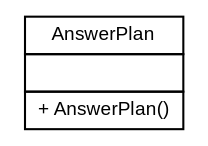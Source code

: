 #!/usr/local/bin/dot
#
# Class diagram 
# Generated by UMLGraph version 5.1 (http://www.umlgraph.org/)
#

digraph G {
	edge [fontname="arial",fontsize=10,labelfontname="arial",labelfontsize=10];
	node [fontname="arial",fontsize=10,shape=plaintext];
	nodesep=0.25;
	ranksep=0.5;
	// es.upm.dit.gsi.beast.mock.jadex.repositoryMock.AnswerPlan
	c309 [label=<<table title="es.upm.dit.gsi.beast.mock.jadex.repositoryMock.AnswerPlan" border="0" cellborder="1" cellspacing="0" cellpadding="2" port="p" href="./AnswerPlan.html">
		<tr><td><table border="0" cellspacing="0" cellpadding="1">
<tr><td align="center" balign="center"> AnswerPlan </td></tr>
		</table></td></tr>
		<tr><td><table border="0" cellspacing="0" cellpadding="1">
<tr><td align="left" balign="left">  </td></tr>
		</table></td></tr>
		<tr><td><table border="0" cellspacing="0" cellpadding="1">
<tr><td align="left" balign="left"> + AnswerPlan() </td></tr>
		</table></td></tr>
		</table>>, fontname="arial", fontcolor="black", fontsize=9.0];
}

